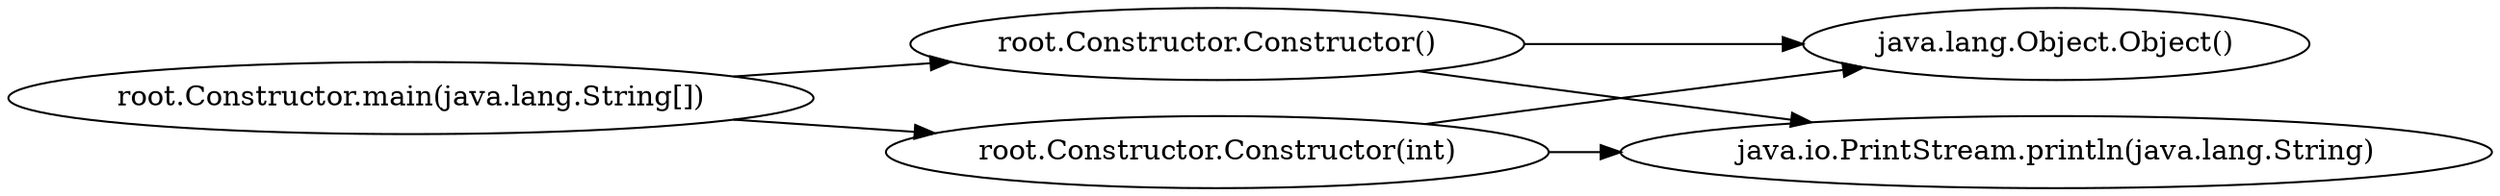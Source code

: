 digraph graphname {
rankdir="LR";
1 [label="root.Constructor.Constructor()"]
2 [label="root.Constructor.Constructor(int)"]
3 [label="java.lang.Object.Object()"]
0 [label="root.Constructor.main(java.lang.String[])"]
4 [label="java.io.PrintStream.println(java.lang.String)"]
0 -> 1
0 -> 2
1 -> 3
1 -> 4
2 -> 3
2 -> 4
}
